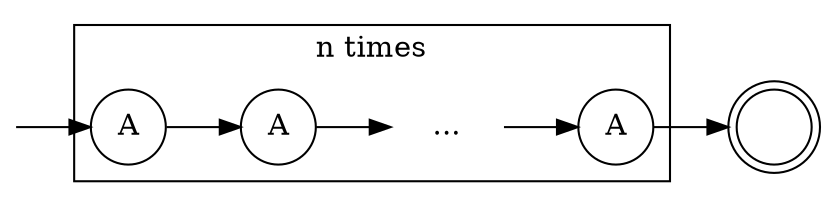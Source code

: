 digraph G {
  node [shape=circle]
  rankdir=LR
  
  init [label="", shape=point, style=invis]
  init -> A1
  
  subgraph cluster0 {
    label="n times"
    
    A1 [label=A]
    A2 [label=A]
    AN [label=A]
    ellipse [label="...", shape=none]
    
    A1 -> A2
    A2 -> ellipse
    ellipse -> AN
  }

  AN -> accept
  accept [label="", shape=doublecircle]
  
}
